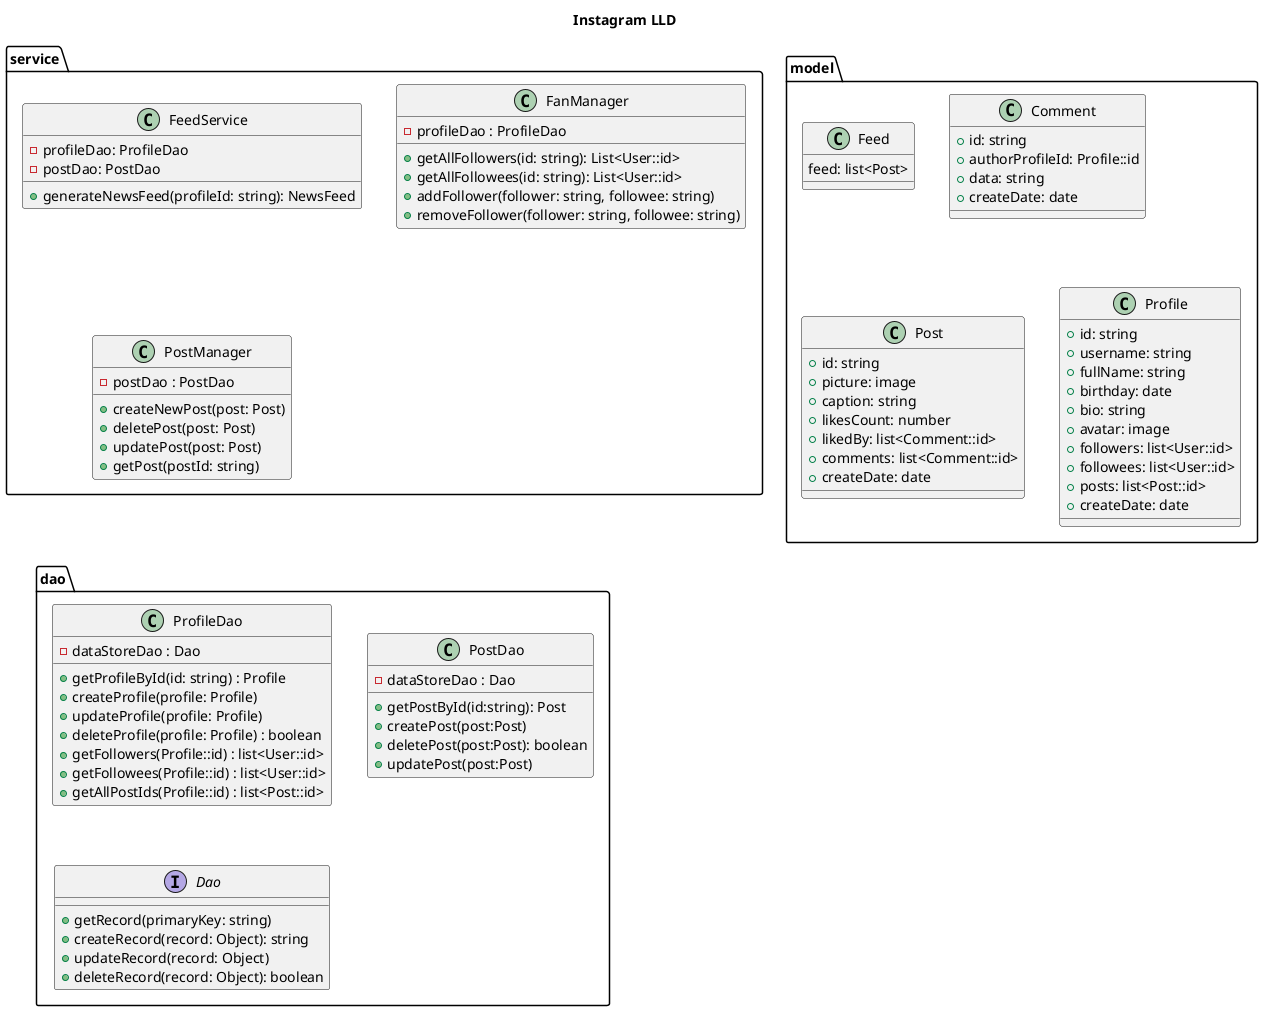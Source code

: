 @startuml instagramLld

title Instagram LLD

package service {
    class FeedService {
        - profileDao: ProfileDao
        - postDao: PostDao
        + generateNewsFeed(profileId: string): NewsFeed
    }

    class FanManager {
        - profileDao : ProfileDao
        + getAllFollowers(id: string): List<User::id>
        + getAllFollowees(id: string): List<User::id>
        + addFollower(follower: string, followee: string)
        + removeFollower(follower: string, followee: string)
    }

    class PostManager {
        - postDao : PostDao
        + createNewPost(post: Post)
        + deletePost(post: Post)
        + updatePost(post: Post)
        + getPost(postId: string)
    }
}

package model {

    class Feed {
        feed: list<Post>
    }

    class Comment {
        + id: string
        + authorProfileId: Profile::id
        + data: string
        + createDate: date
    }

    class Post {
        + id: string
        + picture: image
        + caption: string
        + likesCount: number
        + likedBy: list<Comment::id>
        + comments: list<Comment::id>
        + createDate: date
    }

    class Profile {
        + id: string
        + username: string
        + fullName: string
        + birthday: date
        + bio: string
        + avatar: image
        + followers: list<User::id>
        + followees: list<User::id>
        + posts: list<Post::id>
        + createDate: date
    }
}

package dao {
    class ProfileDao {
        - dataStoreDao : Dao
        + getProfileById(id: string) : Profile
        + createProfile(profile: Profile)
        + updateProfile(profile: Profile)
        + deleteProfile(profile: Profile) : boolean
        + getFollowers(Profile::id) : list<User::id>
        + getFollowees(Profile::id) : list<User::id>
        + getAllPostIds(Profile::id) : list<Post::id>
    }

    class PostDao {
        - dataStoreDao : Dao
        + getPostById(id:string): Post
        + createPost(post:Post)
        + deletePost(post:Post): boolean
        + updatePost(post:Post)
    }

    interface Dao {
        + getRecord(primaryKey: string)
        + createRecord(record: Object): string
        + updateRecord(record: Object)
        + deleteRecord(record: Object): boolean
    }
}

@enduml